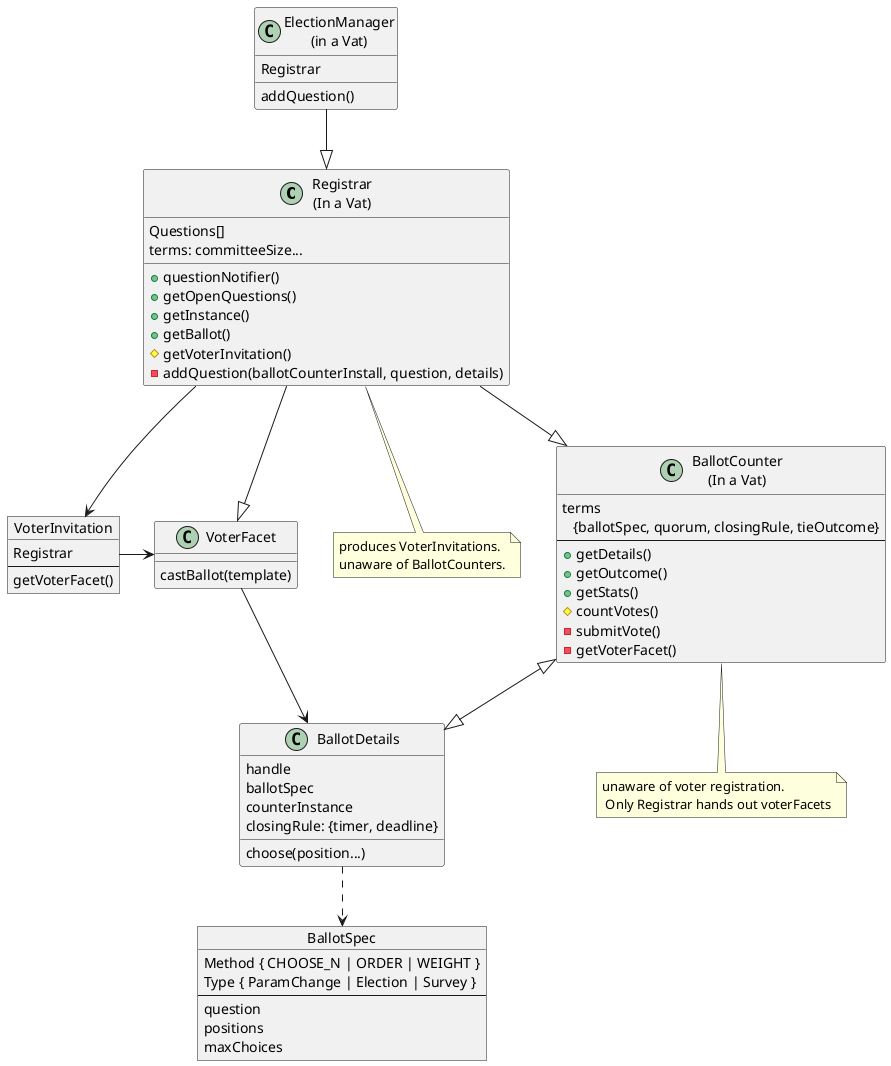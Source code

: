 @startuml governance invitation linkages

class "Registrar\n(In a Vat)" as Registrar {
    Questions[]
    terms: committeeSize...
    +questionNotifier()
    +getOpenQuestions()
    +getInstance()
    +getBallot()
    #getVoterInvitation()
    -addQuestion(ballotCounterInstall, question, details)
}

note "produces VoterInvitations.\nunaware of BallotCounters." as N1
Registrar .. N1

class "BallotCounter\n(In a Vat)" as BallotCounter {
    terms\n   {ballotSpec, quorum, closingRule, tieOutcome}
    --
    +getDetails()
    +getOutcome()
    +getStats()
    #countVotes()
    -submitVote()
    -getVoterFacet()
}

note "unaware of voter registration.\n Only Registrar hands out voterFacets" as N2
BallotCounter .. N2

class BallotDetails {
    handle
    ballotSpec
    counterInstance
    closingRule: {timer, deadline}

    choose(position...)
}

object BallotSpec {
    Method { CHOOSE_N | ORDER | WEIGHT }
    Type { ParamChange | Election | Survey }
    --
    question
    positions
    maxChoices
}

BallotDetails ..> BallotSpec

class "ElectionManager\n(in a Vat)" as ElectionManager {
    Registrar
    addQuestion()
}

class VoterFacet {
    castBallot(template)
}

object VoterInvitation {
    Registrar
    --
    getVoterFacet()
}

ElectionManager --|> Registrar

Registrar --> VoterInvitation
Registrar --|> BallotCounter
Registrar --|> VoterFacet
VoterInvitation -> VoterFacet
VoterFacet -> BallotDetails
BallotCounter <|--|> BallotDetails

@enduml
